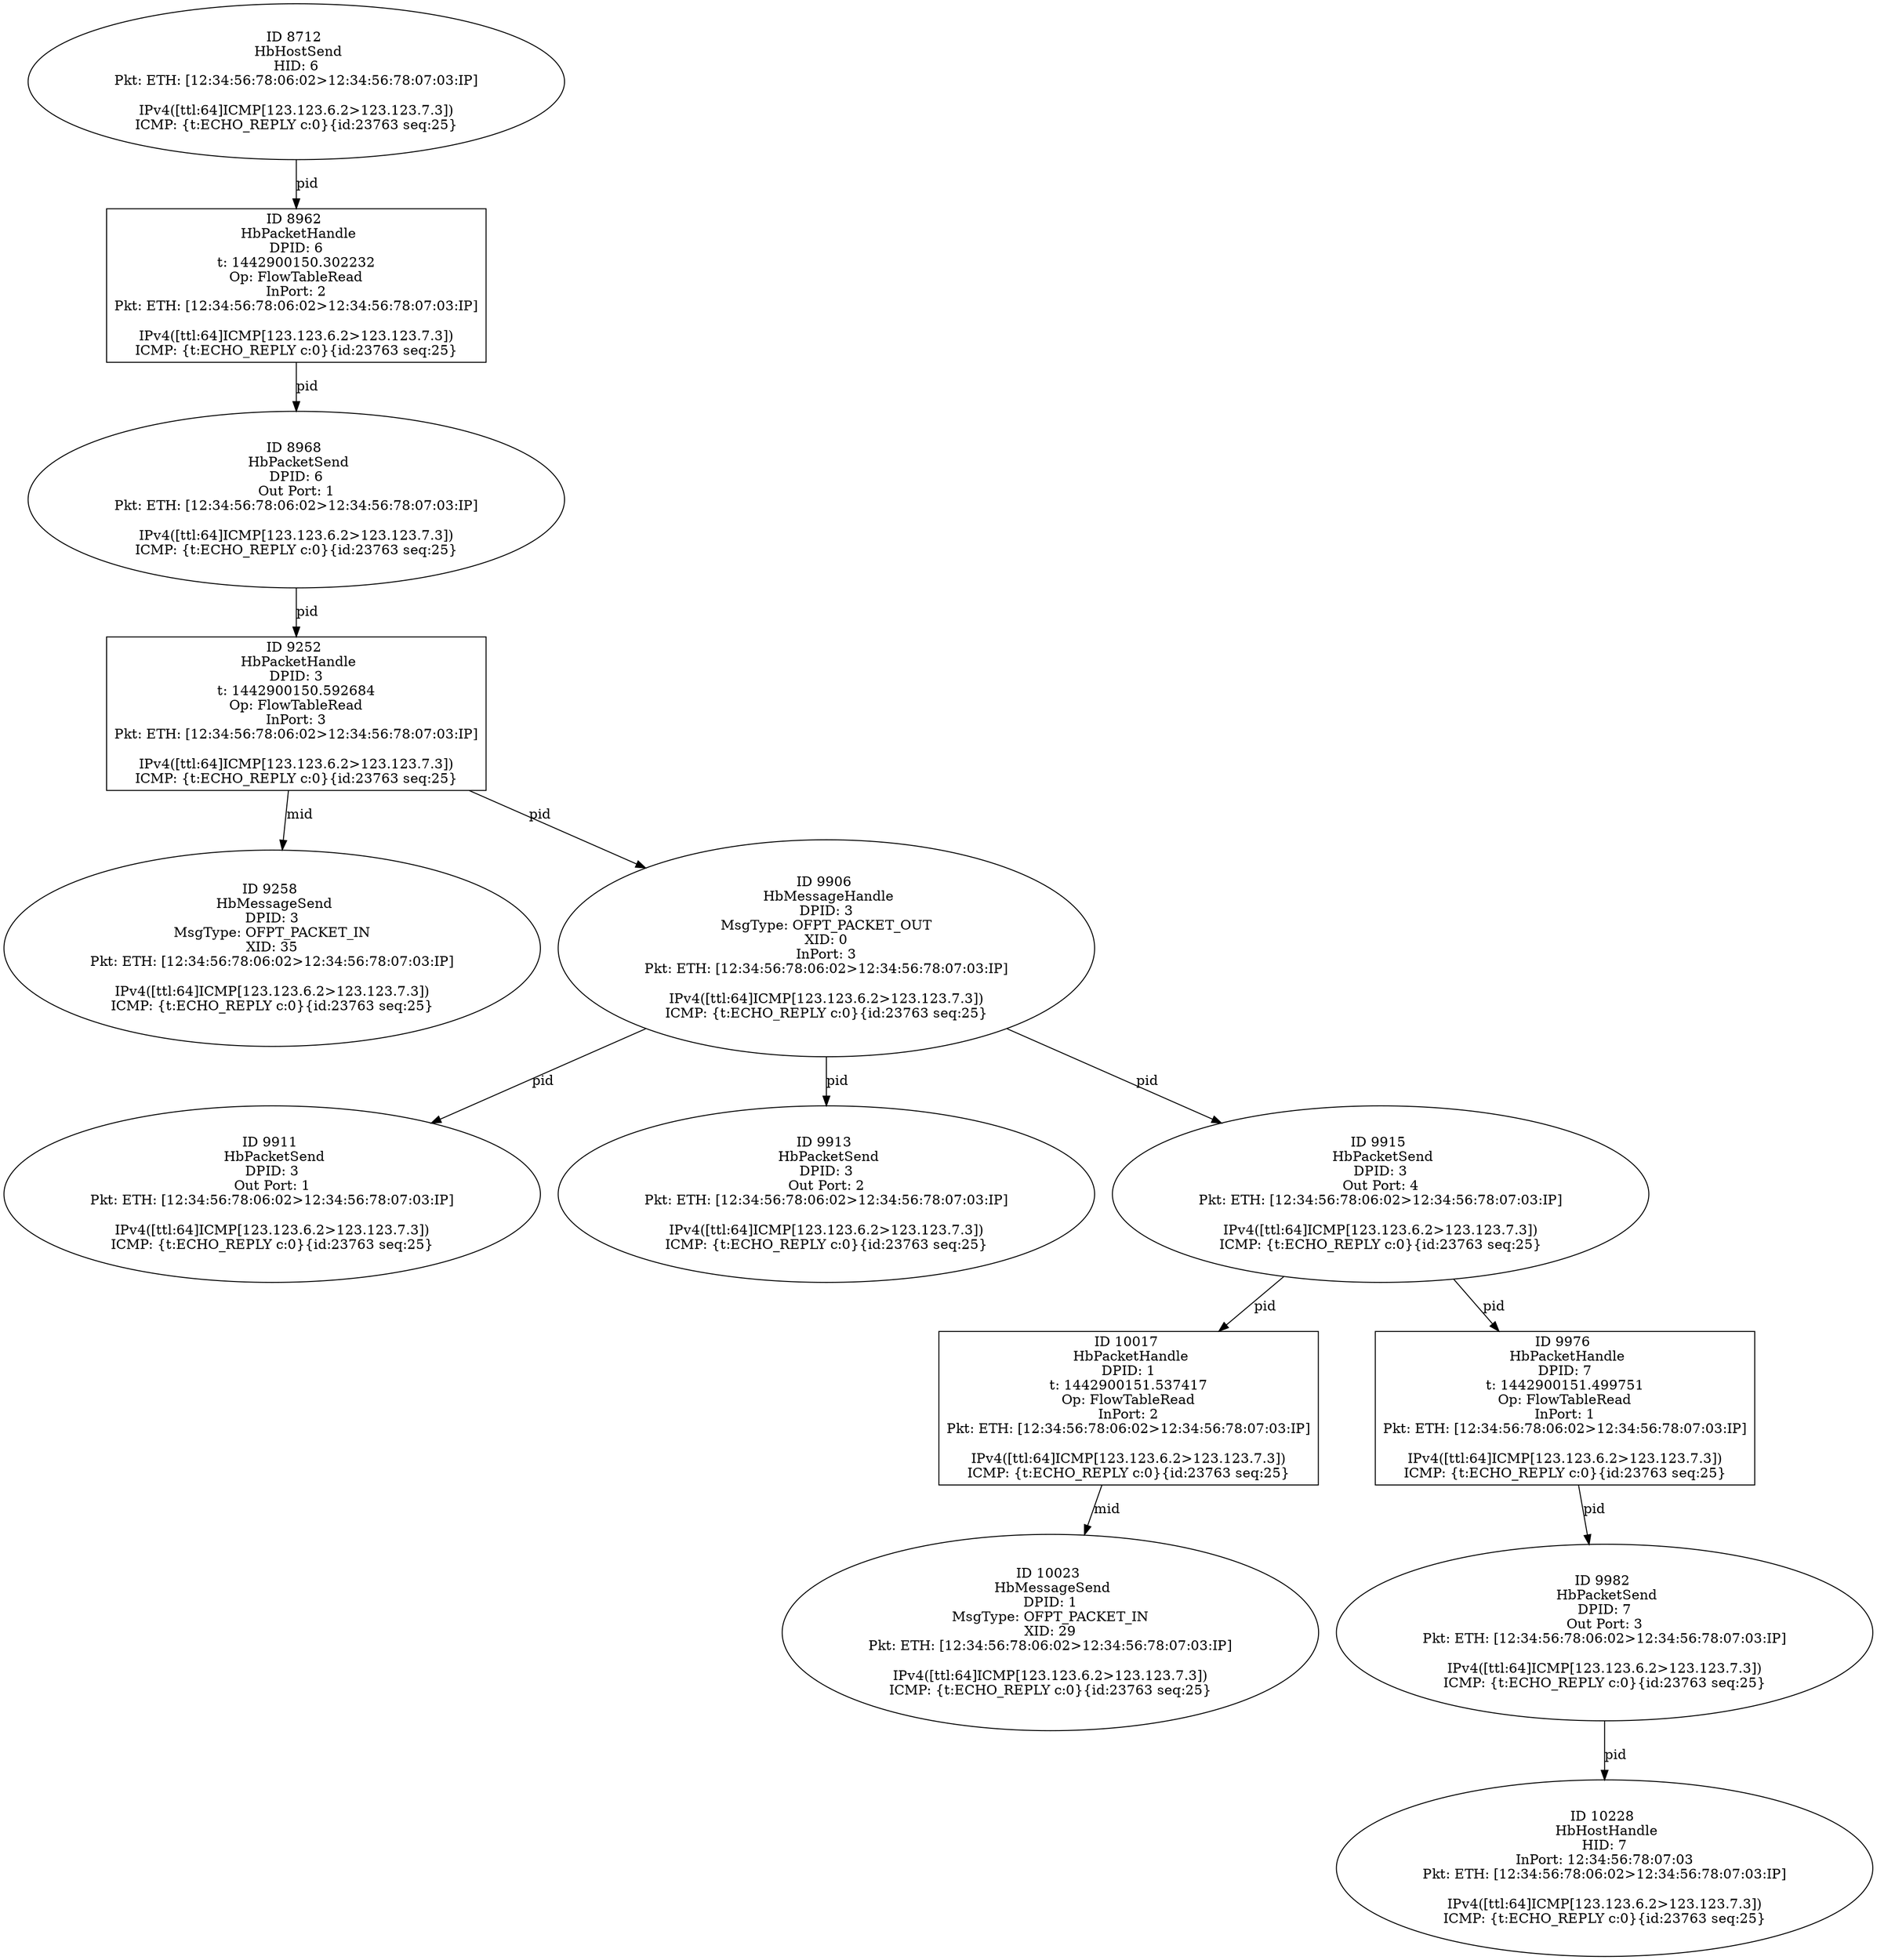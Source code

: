 strict digraph G {
10017 [shape=box, event=<hb_events.HbPacketHandle object at 0x109e631d0>, label="ID 10017 
 HbPacketHandle
DPID: 1
t: 1442900151.537417
Op: FlowTableRead
InPort: 2
Pkt: ETH: [12:34:56:78:06:02>12:34:56:78:07:03:IP]

IPv4([ttl:64]ICMP[123.123.6.2>123.123.7.3])
ICMP: {t:ECHO_REPLY c:0}{id:23763 seq:25}"];
8962 [shape=box, event=<hb_events.HbPacketHandle object at 0x109ba58d0>, label="ID 8962 
 HbPacketHandle
DPID: 6
t: 1442900150.302232
Op: FlowTableRead
InPort: 2
Pkt: ETH: [12:34:56:78:06:02>12:34:56:78:07:03:IP]

IPv4([ttl:64]ICMP[123.123.6.2>123.123.7.3])
ICMP: {t:ECHO_REPLY c:0}{id:23763 seq:25}"];
9252 [shape=box, event=<hb_events.HbPacketHandle object at 0x109c3a4d0>, label="ID 9252 
 HbPacketHandle
DPID: 3
t: 1442900150.592684
Op: FlowTableRead
InPort: 3
Pkt: ETH: [12:34:56:78:06:02>12:34:56:78:07:03:IP]

IPv4([ttl:64]ICMP[123.123.6.2>123.123.7.3])
ICMP: {t:ECHO_REPLY c:0}{id:23763 seq:25}"];
10023 [shape=oval, event=<hb_events.HbMessageSend object at 0x109e63990>, label="ID 10023 
 HbMessageSend
DPID: 1
MsgType: OFPT_PACKET_IN
XID: 29
Pkt: ETH: [12:34:56:78:06:02>12:34:56:78:07:03:IP]

IPv4([ttl:64]ICMP[123.123.6.2>123.123.7.3])
ICMP: {t:ECHO_REPLY c:0}{id:23763 seq:25}"];
8712 [shape=oval, event=<hb_events.HbHostSend object at 0x109b2be50>, label="ID 8712 
 HbHostSend
HID: 6
Pkt: ETH: [12:34:56:78:06:02>12:34:56:78:07:03:IP]

IPv4([ttl:64]ICMP[123.123.6.2>123.123.7.3])
ICMP: {t:ECHO_REPLY c:0}{id:23763 seq:25}"];
9258 [shape=oval, event=<hb_events.HbMessageSend object at 0x109c3af90>, label="ID 9258 
 HbMessageSend
DPID: 3
MsgType: OFPT_PACKET_IN
XID: 35
Pkt: ETH: [12:34:56:78:06:02>12:34:56:78:07:03:IP]

IPv4([ttl:64]ICMP[123.123.6.2>123.123.7.3])
ICMP: {t:ECHO_REPLY c:0}{id:23763 seq:25}"];
8968 [shape=oval, event=<hb_events.HbPacketSend object at 0x109ba5d10>, label="ID 8968 
 HbPacketSend
DPID: 6
Out Port: 1
Pkt: ETH: [12:34:56:78:06:02>12:34:56:78:07:03:IP]

IPv4([ttl:64]ICMP[123.123.6.2>123.123.7.3])
ICMP: {t:ECHO_REPLY c:0}{id:23763 seq:25}"];
9906 [shape=oval, event=<hb_events.HbMessageHandle object at 0x109de8e10>, label="ID 9906 
 HbMessageHandle
DPID: 3
MsgType: OFPT_PACKET_OUT
XID: 0
InPort: 3
Pkt: ETH: [12:34:56:78:06:02>12:34:56:78:07:03:IP]

IPv4([ttl:64]ICMP[123.123.6.2>123.123.7.3])
ICMP: {t:ECHO_REPLY c:0}{id:23763 seq:25}"];
10228 [shape=oval, event=<hb_events.HbHostHandle object at 0x109ef89d0>, label="ID 10228 
 HbHostHandle
HID: 7
InPort: 12:34:56:78:07:03
Pkt: ETH: [12:34:56:78:06:02>12:34:56:78:07:03:IP]

IPv4([ttl:64]ICMP[123.123.6.2>123.123.7.3])
ICMP: {t:ECHO_REPLY c:0}{id:23763 seq:25}"];
9911 [shape=oval, event=<hb_events.HbPacketSend object at 0x109de8e90>, label="ID 9911 
 HbPacketSend
DPID: 3
Out Port: 1
Pkt: ETH: [12:34:56:78:06:02>12:34:56:78:07:03:IP]

IPv4([ttl:64]ICMP[123.123.6.2>123.123.7.3])
ICMP: {t:ECHO_REPLY c:0}{id:23763 seq:25}"];
9976 [shape=box, event=<hb_events.HbPacketHandle object at 0x109e2e250>, label="ID 9976 
 HbPacketHandle
DPID: 7
t: 1442900151.499751
Op: FlowTableRead
InPort: 1
Pkt: ETH: [12:34:56:78:06:02>12:34:56:78:07:03:IP]

IPv4([ttl:64]ICMP[123.123.6.2>123.123.7.3])
ICMP: {t:ECHO_REPLY c:0}{id:23763 seq:25}"];
9913 [shape=oval, event=<hb_events.HbPacketSend object at 0x109e102d0>, label="ID 9913 
 HbPacketSend
DPID: 3
Out Port: 2
Pkt: ETH: [12:34:56:78:06:02>12:34:56:78:07:03:IP]

IPv4([ttl:64]ICMP[123.123.6.2>123.123.7.3])
ICMP: {t:ECHO_REPLY c:0}{id:23763 seq:25}"];
9915 [shape=oval, event=<hb_events.HbPacketSend object at 0x109e10510>, label="ID 9915 
 HbPacketSend
DPID: 3
Out Port: 4
Pkt: ETH: [12:34:56:78:06:02>12:34:56:78:07:03:IP]

IPv4([ttl:64]ICMP[123.123.6.2>123.123.7.3])
ICMP: {t:ECHO_REPLY c:0}{id:23763 seq:25}"];
9982 [shape=oval, event=<hb_events.HbPacketSend object at 0x109e2e590>, label="ID 9982 
 HbPacketSend
DPID: 7
Out Port: 3
Pkt: ETH: [12:34:56:78:06:02>12:34:56:78:07:03:IP]

IPv4([ttl:64]ICMP[123.123.6.2>123.123.7.3])
ICMP: {t:ECHO_REPLY c:0}{id:23763 seq:25}"];
10017 -> 10023  [rel=mid, label=mid];
8962 -> 8968  [rel=pid, label=pid];
9252 -> 9258  [rel=mid, label=mid];
9252 -> 9906  [rel=pid, label=pid];
8712 -> 8962  [rel=pid, label=pid];
8968 -> 9252  [rel=pid, label=pid];
9906 -> 9913  [rel=pid, label=pid];
9906 -> 9915  [rel=pid, label=pid];
9906 -> 9911  [rel=pid, label=pid];
9976 -> 9982  [rel=pid, label=pid];
9915 -> 9976  [rel=pid, label=pid];
9915 -> 10017  [rel=pid, label=pid];
9982 -> 10228  [rel=pid, label=pid];
}
